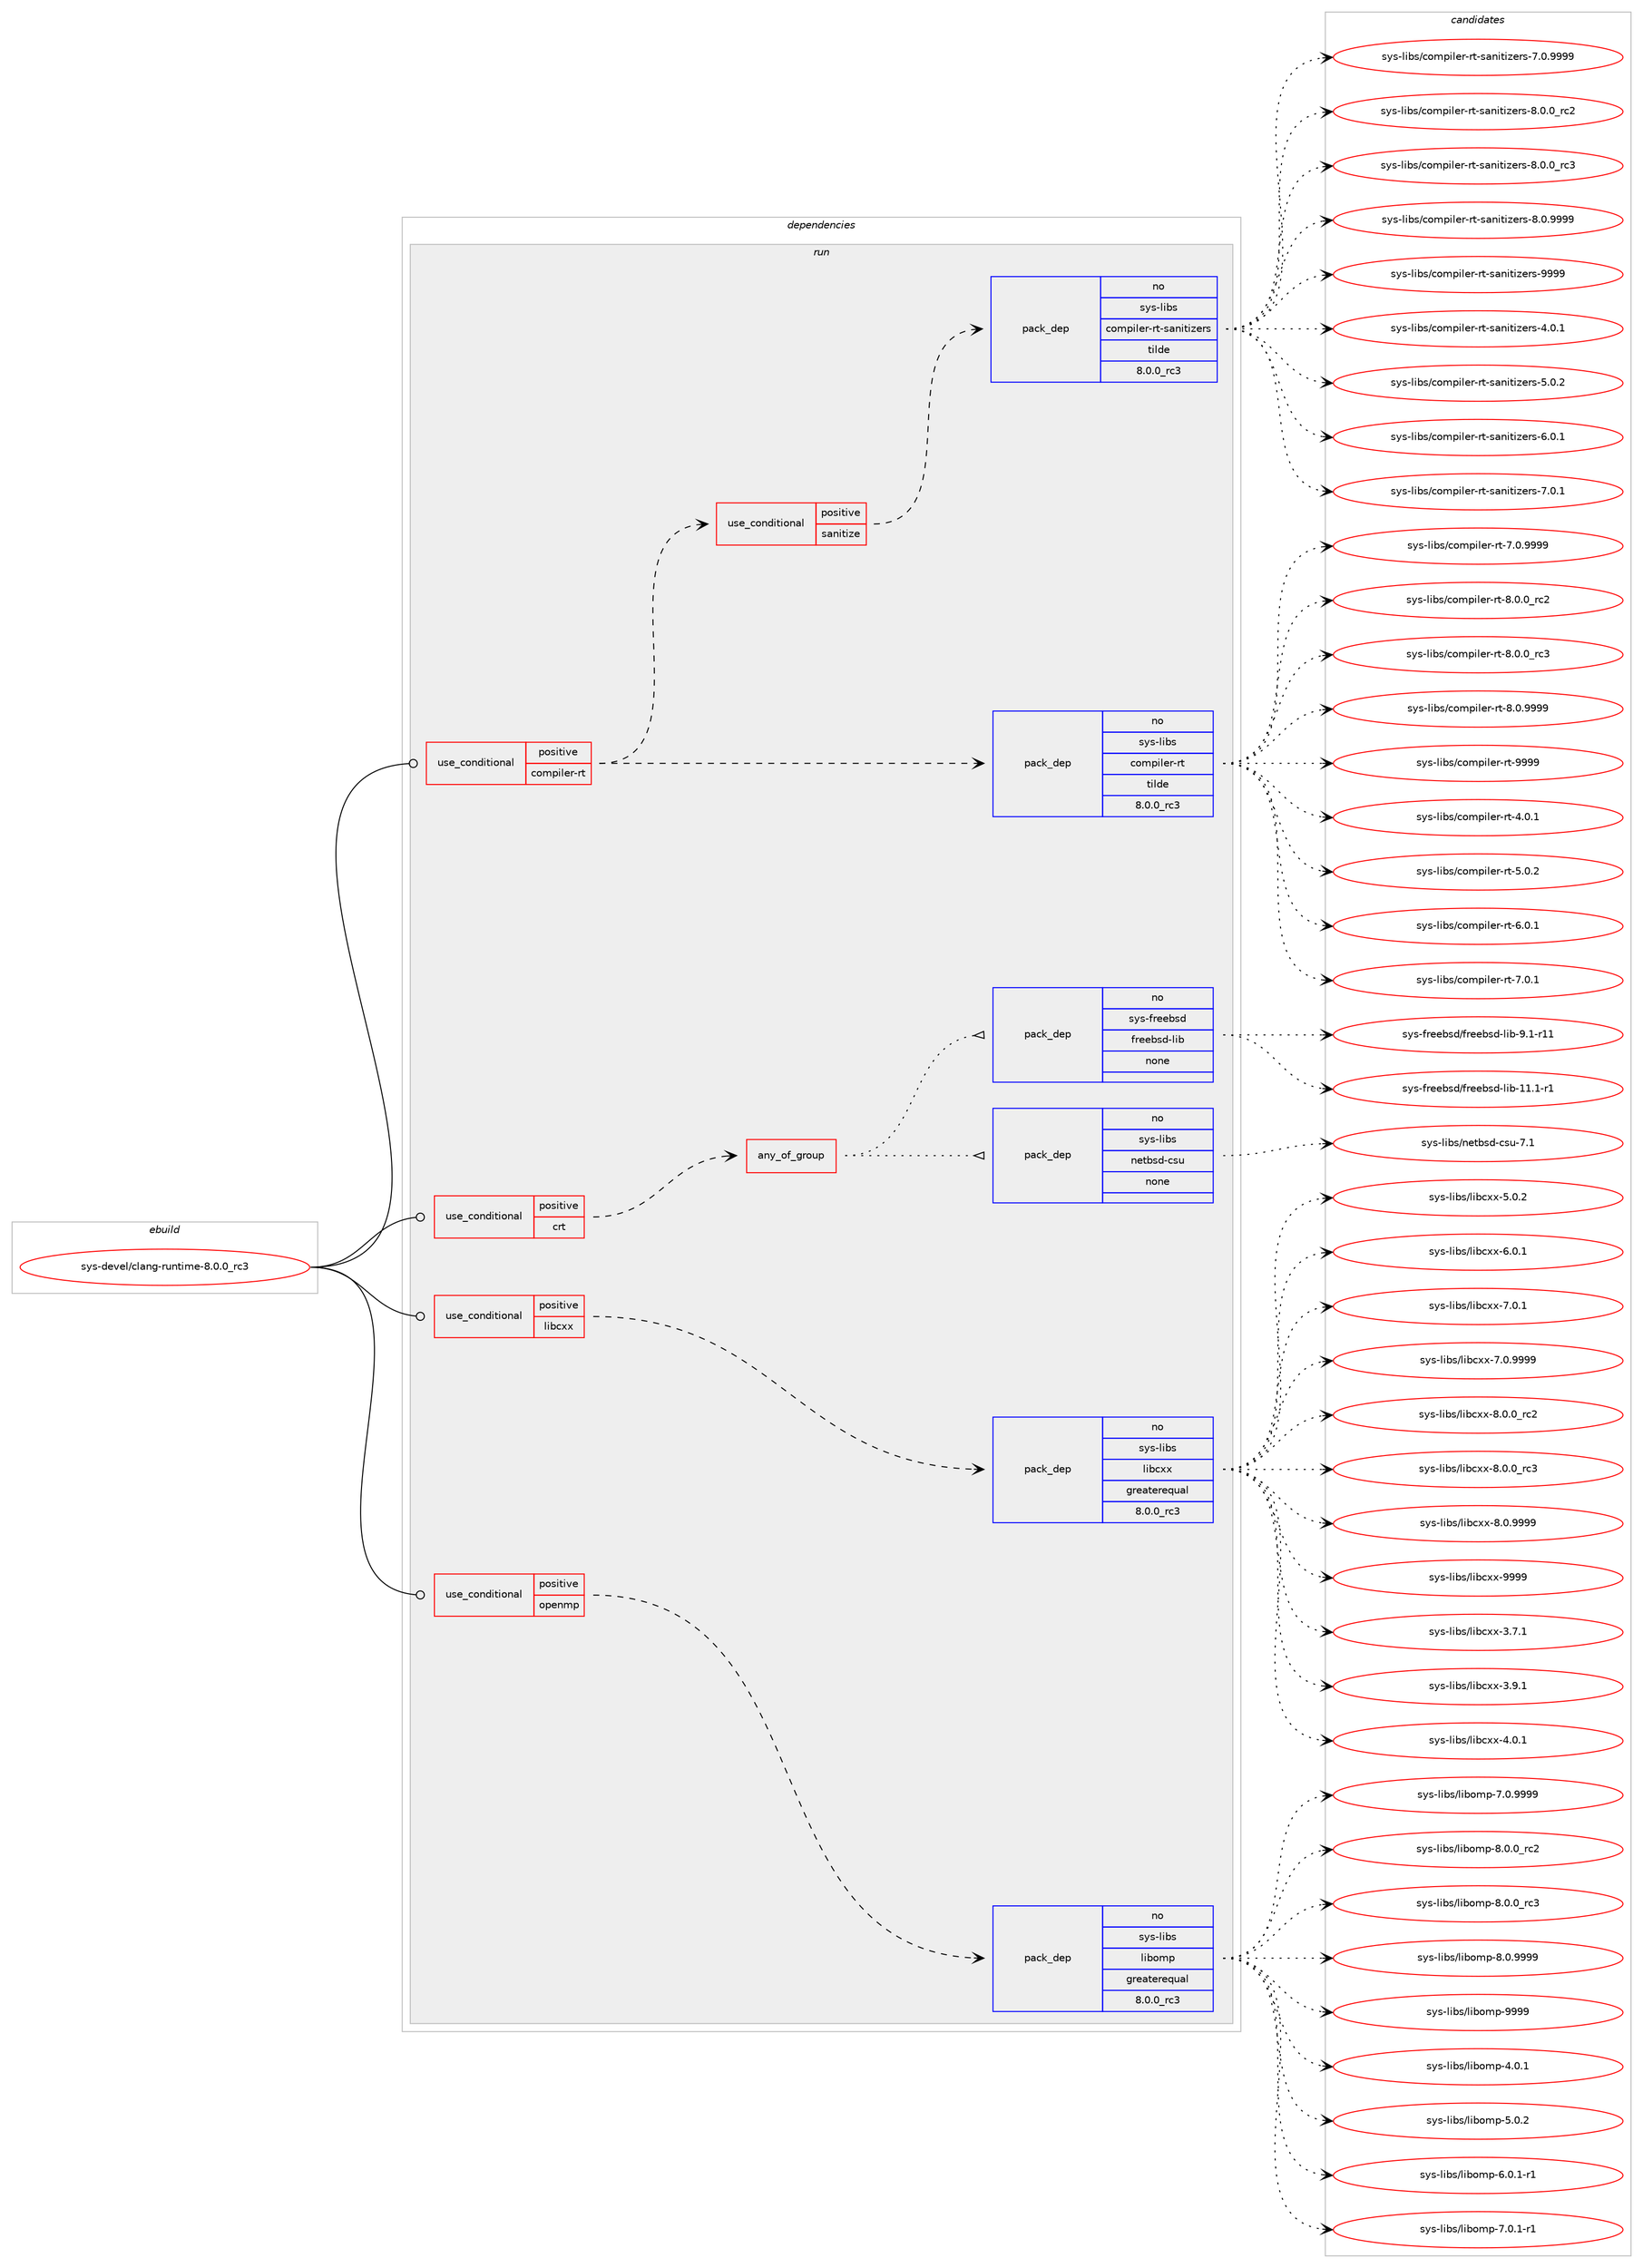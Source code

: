 digraph prolog {

# *************
# Graph options
# *************

newrank=true;
concentrate=true;
compound=true;
graph [rankdir=LR,fontname=Helvetica,fontsize=10,ranksep=1.5];#, ranksep=2.5, nodesep=0.2];
edge  [arrowhead=vee];
node  [fontname=Helvetica,fontsize=10];

# **********
# The ebuild
# **********

subgraph cluster_leftcol {
color=gray;
rank=same;
label=<<i>ebuild</i>>;
id [label="sys-devel/clang-runtime-8.0.0_rc3", color=red, width=4, href="../sys-devel/clang-runtime-8.0.0_rc3.svg"];
}

# ****************
# The dependencies
# ****************

subgraph cluster_midcol {
color=gray;
label=<<i>dependencies</i>>;
subgraph cluster_compile {
fillcolor="#eeeeee";
style=filled;
label=<<i>compile</i>>;
}
subgraph cluster_compileandrun {
fillcolor="#eeeeee";
style=filled;
label=<<i>compile and run</i>>;
}
subgraph cluster_run {
fillcolor="#eeeeee";
style=filled;
label=<<i>run</i>>;
subgraph cond459479 {
dependency1727083 [label=<<TABLE BORDER="0" CELLBORDER="1" CELLSPACING="0" CELLPADDING="4"><TR><TD ROWSPAN="3" CELLPADDING="10">use_conditional</TD></TR><TR><TD>positive</TD></TR><TR><TD>compiler-rt</TD></TR></TABLE>>, shape=none, color=red];
subgraph pack1239300 {
dependency1727084 [label=<<TABLE BORDER="0" CELLBORDER="1" CELLSPACING="0" CELLPADDING="4" WIDTH="220"><TR><TD ROWSPAN="6" CELLPADDING="30">pack_dep</TD></TR><TR><TD WIDTH="110">no</TD></TR><TR><TD>sys-libs</TD></TR><TR><TD>compiler-rt</TD></TR><TR><TD>tilde</TD></TR><TR><TD>8.0.0_rc3</TD></TR></TABLE>>, shape=none, color=blue];
}
dependency1727083:e -> dependency1727084:w [weight=20,style="dashed",arrowhead="vee"];
subgraph cond459480 {
dependency1727085 [label=<<TABLE BORDER="0" CELLBORDER="1" CELLSPACING="0" CELLPADDING="4"><TR><TD ROWSPAN="3" CELLPADDING="10">use_conditional</TD></TR><TR><TD>positive</TD></TR><TR><TD>sanitize</TD></TR></TABLE>>, shape=none, color=red];
subgraph pack1239301 {
dependency1727086 [label=<<TABLE BORDER="0" CELLBORDER="1" CELLSPACING="0" CELLPADDING="4" WIDTH="220"><TR><TD ROWSPAN="6" CELLPADDING="30">pack_dep</TD></TR><TR><TD WIDTH="110">no</TD></TR><TR><TD>sys-libs</TD></TR><TR><TD>compiler-rt-sanitizers</TD></TR><TR><TD>tilde</TD></TR><TR><TD>8.0.0_rc3</TD></TR></TABLE>>, shape=none, color=blue];
}
dependency1727085:e -> dependency1727086:w [weight=20,style="dashed",arrowhead="vee"];
}
dependency1727083:e -> dependency1727085:w [weight=20,style="dashed",arrowhead="vee"];
}
id:e -> dependency1727083:w [weight=20,style="solid",arrowhead="odot"];
subgraph cond459481 {
dependency1727087 [label=<<TABLE BORDER="0" CELLBORDER="1" CELLSPACING="0" CELLPADDING="4"><TR><TD ROWSPAN="3" CELLPADDING="10">use_conditional</TD></TR><TR><TD>positive</TD></TR><TR><TD>crt</TD></TR></TABLE>>, shape=none, color=red];
subgraph any27416 {
dependency1727088 [label=<<TABLE BORDER="0" CELLBORDER="1" CELLSPACING="0" CELLPADDING="4"><TR><TD CELLPADDING="10">any_of_group</TD></TR></TABLE>>, shape=none, color=red];subgraph pack1239302 {
dependency1727089 [label=<<TABLE BORDER="0" CELLBORDER="1" CELLSPACING="0" CELLPADDING="4" WIDTH="220"><TR><TD ROWSPAN="6" CELLPADDING="30">pack_dep</TD></TR><TR><TD WIDTH="110">no</TD></TR><TR><TD>sys-libs</TD></TR><TR><TD>netbsd-csu</TD></TR><TR><TD>none</TD></TR><TR><TD></TD></TR></TABLE>>, shape=none, color=blue];
}
dependency1727088:e -> dependency1727089:w [weight=20,style="dotted",arrowhead="oinv"];
subgraph pack1239303 {
dependency1727090 [label=<<TABLE BORDER="0" CELLBORDER="1" CELLSPACING="0" CELLPADDING="4" WIDTH="220"><TR><TD ROWSPAN="6" CELLPADDING="30">pack_dep</TD></TR><TR><TD WIDTH="110">no</TD></TR><TR><TD>sys-freebsd</TD></TR><TR><TD>freebsd-lib</TD></TR><TR><TD>none</TD></TR><TR><TD></TD></TR></TABLE>>, shape=none, color=blue];
}
dependency1727088:e -> dependency1727090:w [weight=20,style="dotted",arrowhead="oinv"];
}
dependency1727087:e -> dependency1727088:w [weight=20,style="dashed",arrowhead="vee"];
}
id:e -> dependency1727087:w [weight=20,style="solid",arrowhead="odot"];
subgraph cond459482 {
dependency1727091 [label=<<TABLE BORDER="0" CELLBORDER="1" CELLSPACING="0" CELLPADDING="4"><TR><TD ROWSPAN="3" CELLPADDING="10">use_conditional</TD></TR><TR><TD>positive</TD></TR><TR><TD>libcxx</TD></TR></TABLE>>, shape=none, color=red];
subgraph pack1239304 {
dependency1727092 [label=<<TABLE BORDER="0" CELLBORDER="1" CELLSPACING="0" CELLPADDING="4" WIDTH="220"><TR><TD ROWSPAN="6" CELLPADDING="30">pack_dep</TD></TR><TR><TD WIDTH="110">no</TD></TR><TR><TD>sys-libs</TD></TR><TR><TD>libcxx</TD></TR><TR><TD>greaterequal</TD></TR><TR><TD>8.0.0_rc3</TD></TR></TABLE>>, shape=none, color=blue];
}
dependency1727091:e -> dependency1727092:w [weight=20,style="dashed",arrowhead="vee"];
}
id:e -> dependency1727091:w [weight=20,style="solid",arrowhead="odot"];
subgraph cond459483 {
dependency1727093 [label=<<TABLE BORDER="0" CELLBORDER="1" CELLSPACING="0" CELLPADDING="4"><TR><TD ROWSPAN="3" CELLPADDING="10">use_conditional</TD></TR><TR><TD>positive</TD></TR><TR><TD>openmp</TD></TR></TABLE>>, shape=none, color=red];
subgraph pack1239305 {
dependency1727094 [label=<<TABLE BORDER="0" CELLBORDER="1" CELLSPACING="0" CELLPADDING="4" WIDTH="220"><TR><TD ROWSPAN="6" CELLPADDING="30">pack_dep</TD></TR><TR><TD WIDTH="110">no</TD></TR><TR><TD>sys-libs</TD></TR><TR><TD>libomp</TD></TR><TR><TD>greaterequal</TD></TR><TR><TD>8.0.0_rc3</TD></TR></TABLE>>, shape=none, color=blue];
}
dependency1727093:e -> dependency1727094:w [weight=20,style="dashed",arrowhead="vee"];
}
id:e -> dependency1727093:w [weight=20,style="solid",arrowhead="odot"];
}
}

# **************
# The candidates
# **************

subgraph cluster_choices {
rank=same;
color=gray;
label=<<i>candidates</i>>;

subgraph choice1239300 {
color=black;
nodesep=1;
choice1151211154510810598115479911110911210510810111445114116455246484649 [label="sys-libs/compiler-rt-4.0.1", color=red, width=4,href="../sys-libs/compiler-rt-4.0.1.svg"];
choice1151211154510810598115479911110911210510810111445114116455346484650 [label="sys-libs/compiler-rt-5.0.2", color=red, width=4,href="../sys-libs/compiler-rt-5.0.2.svg"];
choice1151211154510810598115479911110911210510810111445114116455446484649 [label="sys-libs/compiler-rt-6.0.1", color=red, width=4,href="../sys-libs/compiler-rt-6.0.1.svg"];
choice1151211154510810598115479911110911210510810111445114116455546484649 [label="sys-libs/compiler-rt-7.0.1", color=red, width=4,href="../sys-libs/compiler-rt-7.0.1.svg"];
choice1151211154510810598115479911110911210510810111445114116455546484657575757 [label="sys-libs/compiler-rt-7.0.9999", color=red, width=4,href="../sys-libs/compiler-rt-7.0.9999.svg"];
choice1151211154510810598115479911110911210510810111445114116455646484648951149950 [label="sys-libs/compiler-rt-8.0.0_rc2", color=red, width=4,href="../sys-libs/compiler-rt-8.0.0_rc2.svg"];
choice1151211154510810598115479911110911210510810111445114116455646484648951149951 [label="sys-libs/compiler-rt-8.0.0_rc3", color=red, width=4,href="../sys-libs/compiler-rt-8.0.0_rc3.svg"];
choice1151211154510810598115479911110911210510810111445114116455646484657575757 [label="sys-libs/compiler-rt-8.0.9999", color=red, width=4,href="../sys-libs/compiler-rt-8.0.9999.svg"];
choice11512111545108105981154799111109112105108101114451141164557575757 [label="sys-libs/compiler-rt-9999", color=red, width=4,href="../sys-libs/compiler-rt-9999.svg"];
dependency1727084:e -> choice1151211154510810598115479911110911210510810111445114116455246484649:w [style=dotted,weight="100"];
dependency1727084:e -> choice1151211154510810598115479911110911210510810111445114116455346484650:w [style=dotted,weight="100"];
dependency1727084:e -> choice1151211154510810598115479911110911210510810111445114116455446484649:w [style=dotted,weight="100"];
dependency1727084:e -> choice1151211154510810598115479911110911210510810111445114116455546484649:w [style=dotted,weight="100"];
dependency1727084:e -> choice1151211154510810598115479911110911210510810111445114116455546484657575757:w [style=dotted,weight="100"];
dependency1727084:e -> choice1151211154510810598115479911110911210510810111445114116455646484648951149950:w [style=dotted,weight="100"];
dependency1727084:e -> choice1151211154510810598115479911110911210510810111445114116455646484648951149951:w [style=dotted,weight="100"];
dependency1727084:e -> choice1151211154510810598115479911110911210510810111445114116455646484657575757:w [style=dotted,weight="100"];
dependency1727084:e -> choice11512111545108105981154799111109112105108101114451141164557575757:w [style=dotted,weight="100"];
}
subgraph choice1239301 {
color=black;
nodesep=1;
choice11512111545108105981154799111109112105108101114451141164511597110105116105122101114115455246484649 [label="sys-libs/compiler-rt-sanitizers-4.0.1", color=red, width=4,href="../sys-libs/compiler-rt-sanitizers-4.0.1.svg"];
choice11512111545108105981154799111109112105108101114451141164511597110105116105122101114115455346484650 [label="sys-libs/compiler-rt-sanitizers-5.0.2", color=red, width=4,href="../sys-libs/compiler-rt-sanitizers-5.0.2.svg"];
choice11512111545108105981154799111109112105108101114451141164511597110105116105122101114115455446484649 [label="sys-libs/compiler-rt-sanitizers-6.0.1", color=red, width=4,href="../sys-libs/compiler-rt-sanitizers-6.0.1.svg"];
choice11512111545108105981154799111109112105108101114451141164511597110105116105122101114115455546484649 [label="sys-libs/compiler-rt-sanitizers-7.0.1", color=red, width=4,href="../sys-libs/compiler-rt-sanitizers-7.0.1.svg"];
choice11512111545108105981154799111109112105108101114451141164511597110105116105122101114115455546484657575757 [label="sys-libs/compiler-rt-sanitizers-7.0.9999", color=red, width=4,href="../sys-libs/compiler-rt-sanitizers-7.0.9999.svg"];
choice11512111545108105981154799111109112105108101114451141164511597110105116105122101114115455646484648951149950 [label="sys-libs/compiler-rt-sanitizers-8.0.0_rc2", color=red, width=4,href="../sys-libs/compiler-rt-sanitizers-8.0.0_rc2.svg"];
choice11512111545108105981154799111109112105108101114451141164511597110105116105122101114115455646484648951149951 [label="sys-libs/compiler-rt-sanitizers-8.0.0_rc3", color=red, width=4,href="../sys-libs/compiler-rt-sanitizers-8.0.0_rc3.svg"];
choice11512111545108105981154799111109112105108101114451141164511597110105116105122101114115455646484657575757 [label="sys-libs/compiler-rt-sanitizers-8.0.9999", color=red, width=4,href="../sys-libs/compiler-rt-sanitizers-8.0.9999.svg"];
choice115121115451081059811547991111091121051081011144511411645115971101051161051221011141154557575757 [label="sys-libs/compiler-rt-sanitizers-9999", color=red, width=4,href="../sys-libs/compiler-rt-sanitizers-9999.svg"];
dependency1727086:e -> choice11512111545108105981154799111109112105108101114451141164511597110105116105122101114115455246484649:w [style=dotted,weight="100"];
dependency1727086:e -> choice11512111545108105981154799111109112105108101114451141164511597110105116105122101114115455346484650:w [style=dotted,weight="100"];
dependency1727086:e -> choice11512111545108105981154799111109112105108101114451141164511597110105116105122101114115455446484649:w [style=dotted,weight="100"];
dependency1727086:e -> choice11512111545108105981154799111109112105108101114451141164511597110105116105122101114115455546484649:w [style=dotted,weight="100"];
dependency1727086:e -> choice11512111545108105981154799111109112105108101114451141164511597110105116105122101114115455546484657575757:w [style=dotted,weight="100"];
dependency1727086:e -> choice11512111545108105981154799111109112105108101114451141164511597110105116105122101114115455646484648951149950:w [style=dotted,weight="100"];
dependency1727086:e -> choice11512111545108105981154799111109112105108101114451141164511597110105116105122101114115455646484648951149951:w [style=dotted,weight="100"];
dependency1727086:e -> choice11512111545108105981154799111109112105108101114451141164511597110105116105122101114115455646484657575757:w [style=dotted,weight="100"];
dependency1727086:e -> choice115121115451081059811547991111091121051081011144511411645115971101051161051221011141154557575757:w [style=dotted,weight="100"];
}
subgraph choice1239302 {
color=black;
nodesep=1;
choice11512111545108105981154711010111698115100459911511745554649 [label="sys-libs/netbsd-csu-7.1", color=red, width=4,href="../sys-libs/netbsd-csu-7.1.svg"];
dependency1727089:e -> choice11512111545108105981154711010111698115100459911511745554649:w [style=dotted,weight="100"];
}
subgraph choice1239303 {
color=black;
nodesep=1;
choice11512111545102114101101981151004710211410110198115100451081059845494946494511449 [label="sys-freebsd/freebsd-lib-11.1-r1", color=red, width=4,href="../sys-freebsd/freebsd-lib-11.1-r1.svg"];
choice11512111545102114101101981151004710211410110198115100451081059845574649451144949 [label="sys-freebsd/freebsd-lib-9.1-r11", color=red, width=4,href="../sys-freebsd/freebsd-lib-9.1-r11.svg"];
dependency1727090:e -> choice11512111545102114101101981151004710211410110198115100451081059845494946494511449:w [style=dotted,weight="100"];
dependency1727090:e -> choice11512111545102114101101981151004710211410110198115100451081059845574649451144949:w [style=dotted,weight="100"];
}
subgraph choice1239304 {
color=black;
nodesep=1;
choice1151211154510810598115471081059899120120455146554649 [label="sys-libs/libcxx-3.7.1", color=red, width=4,href="../sys-libs/libcxx-3.7.1.svg"];
choice1151211154510810598115471081059899120120455146574649 [label="sys-libs/libcxx-3.9.1", color=red, width=4,href="../sys-libs/libcxx-3.9.1.svg"];
choice1151211154510810598115471081059899120120455246484649 [label="sys-libs/libcxx-4.0.1", color=red, width=4,href="../sys-libs/libcxx-4.0.1.svg"];
choice1151211154510810598115471081059899120120455346484650 [label="sys-libs/libcxx-5.0.2", color=red, width=4,href="../sys-libs/libcxx-5.0.2.svg"];
choice1151211154510810598115471081059899120120455446484649 [label="sys-libs/libcxx-6.0.1", color=red, width=4,href="../sys-libs/libcxx-6.0.1.svg"];
choice1151211154510810598115471081059899120120455546484649 [label="sys-libs/libcxx-7.0.1", color=red, width=4,href="../sys-libs/libcxx-7.0.1.svg"];
choice1151211154510810598115471081059899120120455546484657575757 [label="sys-libs/libcxx-7.0.9999", color=red, width=4,href="../sys-libs/libcxx-7.0.9999.svg"];
choice1151211154510810598115471081059899120120455646484648951149950 [label="sys-libs/libcxx-8.0.0_rc2", color=red, width=4,href="../sys-libs/libcxx-8.0.0_rc2.svg"];
choice1151211154510810598115471081059899120120455646484648951149951 [label="sys-libs/libcxx-8.0.0_rc3", color=red, width=4,href="../sys-libs/libcxx-8.0.0_rc3.svg"];
choice1151211154510810598115471081059899120120455646484657575757 [label="sys-libs/libcxx-8.0.9999", color=red, width=4,href="../sys-libs/libcxx-8.0.9999.svg"];
choice11512111545108105981154710810598991201204557575757 [label="sys-libs/libcxx-9999", color=red, width=4,href="../sys-libs/libcxx-9999.svg"];
dependency1727092:e -> choice1151211154510810598115471081059899120120455146554649:w [style=dotted,weight="100"];
dependency1727092:e -> choice1151211154510810598115471081059899120120455146574649:w [style=dotted,weight="100"];
dependency1727092:e -> choice1151211154510810598115471081059899120120455246484649:w [style=dotted,weight="100"];
dependency1727092:e -> choice1151211154510810598115471081059899120120455346484650:w [style=dotted,weight="100"];
dependency1727092:e -> choice1151211154510810598115471081059899120120455446484649:w [style=dotted,weight="100"];
dependency1727092:e -> choice1151211154510810598115471081059899120120455546484649:w [style=dotted,weight="100"];
dependency1727092:e -> choice1151211154510810598115471081059899120120455546484657575757:w [style=dotted,weight="100"];
dependency1727092:e -> choice1151211154510810598115471081059899120120455646484648951149950:w [style=dotted,weight="100"];
dependency1727092:e -> choice1151211154510810598115471081059899120120455646484648951149951:w [style=dotted,weight="100"];
dependency1727092:e -> choice1151211154510810598115471081059899120120455646484657575757:w [style=dotted,weight="100"];
dependency1727092:e -> choice11512111545108105981154710810598991201204557575757:w [style=dotted,weight="100"];
}
subgraph choice1239305 {
color=black;
nodesep=1;
choice11512111545108105981154710810598111109112455246484649 [label="sys-libs/libomp-4.0.1", color=red, width=4,href="../sys-libs/libomp-4.0.1.svg"];
choice11512111545108105981154710810598111109112455346484650 [label="sys-libs/libomp-5.0.2", color=red, width=4,href="../sys-libs/libomp-5.0.2.svg"];
choice115121115451081059811547108105981111091124554464846494511449 [label="sys-libs/libomp-6.0.1-r1", color=red, width=4,href="../sys-libs/libomp-6.0.1-r1.svg"];
choice115121115451081059811547108105981111091124555464846494511449 [label="sys-libs/libomp-7.0.1-r1", color=red, width=4,href="../sys-libs/libomp-7.0.1-r1.svg"];
choice11512111545108105981154710810598111109112455546484657575757 [label="sys-libs/libomp-7.0.9999", color=red, width=4,href="../sys-libs/libomp-7.0.9999.svg"];
choice11512111545108105981154710810598111109112455646484648951149950 [label="sys-libs/libomp-8.0.0_rc2", color=red, width=4,href="../sys-libs/libomp-8.0.0_rc2.svg"];
choice11512111545108105981154710810598111109112455646484648951149951 [label="sys-libs/libomp-8.0.0_rc3", color=red, width=4,href="../sys-libs/libomp-8.0.0_rc3.svg"];
choice11512111545108105981154710810598111109112455646484657575757 [label="sys-libs/libomp-8.0.9999", color=red, width=4,href="../sys-libs/libomp-8.0.9999.svg"];
choice115121115451081059811547108105981111091124557575757 [label="sys-libs/libomp-9999", color=red, width=4,href="../sys-libs/libomp-9999.svg"];
dependency1727094:e -> choice11512111545108105981154710810598111109112455246484649:w [style=dotted,weight="100"];
dependency1727094:e -> choice11512111545108105981154710810598111109112455346484650:w [style=dotted,weight="100"];
dependency1727094:e -> choice115121115451081059811547108105981111091124554464846494511449:w [style=dotted,weight="100"];
dependency1727094:e -> choice115121115451081059811547108105981111091124555464846494511449:w [style=dotted,weight="100"];
dependency1727094:e -> choice11512111545108105981154710810598111109112455546484657575757:w [style=dotted,weight="100"];
dependency1727094:e -> choice11512111545108105981154710810598111109112455646484648951149950:w [style=dotted,weight="100"];
dependency1727094:e -> choice11512111545108105981154710810598111109112455646484648951149951:w [style=dotted,weight="100"];
dependency1727094:e -> choice11512111545108105981154710810598111109112455646484657575757:w [style=dotted,weight="100"];
dependency1727094:e -> choice115121115451081059811547108105981111091124557575757:w [style=dotted,weight="100"];
}
}

}
